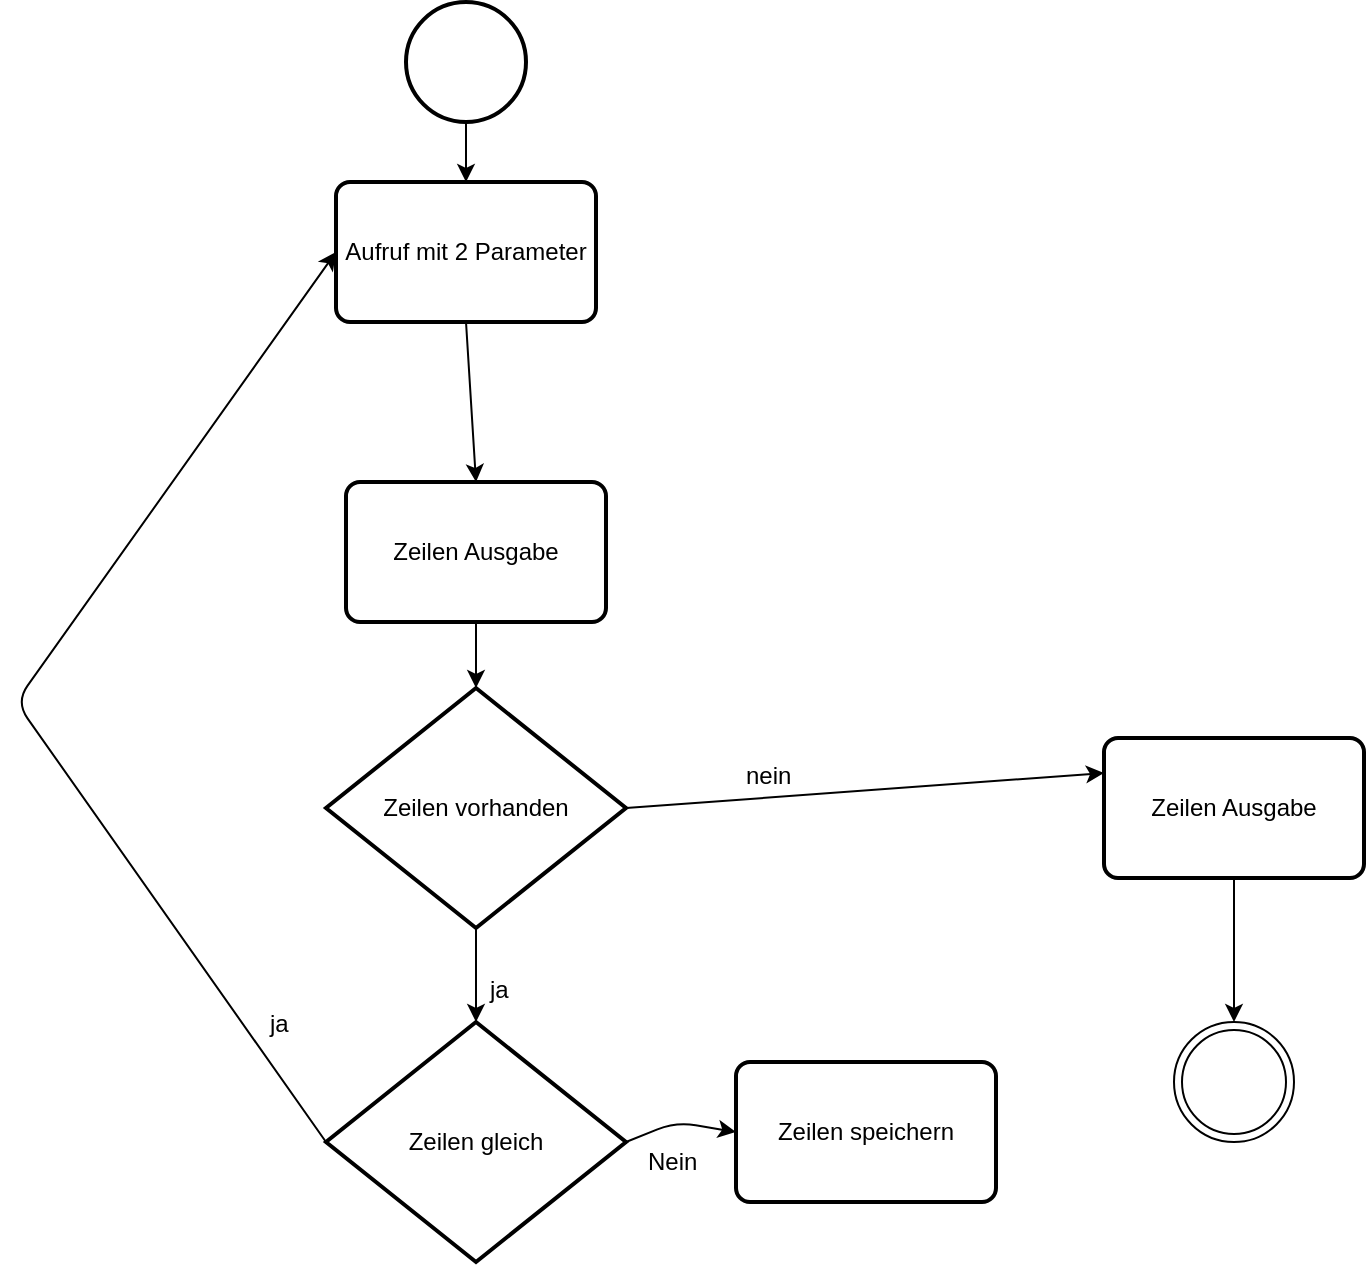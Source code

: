 <mxfile version="11.3.0" type="device" pages="1"><diagram id="PD8wA3xZNGKtnu3cTZWW" name="Page-1"><mxGraphModel dx="807" dy="987" grid="1" gridSize="10" guides="1" tooltips="1" connect="1" arrows="1" fold="1" page="1" pageScale="1" pageWidth="1169" pageHeight="827" math="0" shadow="0"><root><mxCell id="0"/><mxCell id="1" parent="0"/><mxCell id="yu-WKvZrczN9Cqj2Mykq-1" value="Zeilen vorhanden" style="strokeWidth=2;html=1;shape=mxgraph.flowchart.decision;whiteSpace=wrap;" vertex="1" parent="1"><mxGeometry x="205" y="353" width="150" height="120" as="geometry"/></mxCell><mxCell id="yu-WKvZrczN9Cqj2Mykq-2" value="Aufruf mit 2 Parameter" style="rounded=1;whiteSpace=wrap;html=1;absoluteArcSize=1;arcSize=14;strokeWidth=2;" vertex="1" parent="1"><mxGeometry x="210" y="100" width="130" height="70" as="geometry"/></mxCell><mxCell id="yu-WKvZrczN9Cqj2Mykq-3" value="" style="verticalLabelPosition=bottom;verticalAlign=top;html=1;strokeWidth=2;shape=mxgraph.flowchart.on-page_reference;" vertex="1" parent="1"><mxGeometry x="245" y="10" width="60" height="60" as="geometry"/></mxCell><mxCell id="yu-WKvZrczN9Cqj2Mykq-4" value="" style="ellipse;shape=doubleEllipse;html=1;dashed=0;whitespace=wrap;aspect=fixed;" vertex="1" parent="1"><mxGeometry x="629" y="520" width="60" height="60" as="geometry"/></mxCell><mxCell id="yu-WKvZrczN9Cqj2Mykq-5" value="Zeilen Ausgabe" style="rounded=1;whiteSpace=wrap;html=1;absoluteArcSize=1;arcSize=14;strokeWidth=2;" vertex="1" parent="1"><mxGeometry x="215" y="250" width="130" height="70" as="geometry"/></mxCell><mxCell id="yu-WKvZrczN9Cqj2Mykq-6" value="Zeilen speichern" style="rounded=1;whiteSpace=wrap;html=1;absoluteArcSize=1;arcSize=14;strokeWidth=2;" vertex="1" parent="1"><mxGeometry x="410" y="540" width="130" height="70" as="geometry"/></mxCell><mxCell id="yu-WKvZrczN9Cqj2Mykq-7" value="Zeilen Ausgabe" style="rounded=1;whiteSpace=wrap;html=1;absoluteArcSize=1;arcSize=14;strokeWidth=2;" vertex="1" parent="1"><mxGeometry x="594" y="378" width="130" height="70" as="geometry"/></mxCell><mxCell id="yu-WKvZrczN9Cqj2Mykq-8" value="" style="endArrow=classic;html=1;exitX=0.5;exitY=1;exitDx=0;exitDy=0;entryX=0.5;entryY=0;entryDx=0;entryDy=0;" edge="1" parent="1" source="yu-WKvZrczN9Cqj2Mykq-2" target="yu-WKvZrczN9Cqj2Mykq-5"><mxGeometry width="50" height="50" relative="1" as="geometry"><mxPoint x="180" y="260" as="sourcePoint"/><mxPoint x="230" y="210" as="targetPoint"/></mxGeometry></mxCell><mxCell id="yu-WKvZrczN9Cqj2Mykq-9" value="" style="endArrow=classic;html=1;exitX=0.5;exitY=1;exitDx=0;exitDy=0;entryX=0.5;entryY=0;entryDx=0;entryDy=0;exitPerimeter=0;" edge="1" parent="1" source="yu-WKvZrczN9Cqj2Mykq-3" target="yu-WKvZrczN9Cqj2Mykq-2"><mxGeometry width="50" height="50" relative="1" as="geometry"><mxPoint x="285" y="180" as="sourcePoint"/><mxPoint x="290" y="260" as="targetPoint"/></mxGeometry></mxCell><mxCell id="yu-WKvZrczN9Cqj2Mykq-12" value="" style="endArrow=classic;html=1;exitX=0.5;exitY=1;exitDx=0;exitDy=0;entryX=0.5;entryY=0;entryDx=0;entryDy=0;entryPerimeter=0;" edge="1" parent="1" source="yu-WKvZrczN9Cqj2Mykq-5" target="yu-WKvZrczN9Cqj2Mykq-1"><mxGeometry width="50" height="50" relative="1" as="geometry"><mxPoint x="285" y="180" as="sourcePoint"/><mxPoint x="290" y="260" as="targetPoint"/></mxGeometry></mxCell><mxCell id="yu-WKvZrczN9Cqj2Mykq-13" value="" style="endArrow=classic;html=1;exitX=1;exitY=0.5;exitDx=0;exitDy=0;exitPerimeter=0;entryX=0;entryY=0.25;entryDx=0;entryDy=0;" edge="1" parent="1" source="yu-WKvZrczN9Cqj2Mykq-1" target="yu-WKvZrczN9Cqj2Mykq-7"><mxGeometry width="50" height="50" relative="1" as="geometry"><mxPoint x="430" y="310" as="sourcePoint"/><mxPoint x="480" y="260" as="targetPoint"/></mxGeometry></mxCell><mxCell id="yu-WKvZrczN9Cqj2Mykq-14" value="Zeilen gleich" style="strokeWidth=2;html=1;shape=mxgraph.flowchart.decision;whiteSpace=wrap;" vertex="1" parent="1"><mxGeometry x="205" y="520" width="150" height="120" as="geometry"/></mxCell><mxCell id="yu-WKvZrczN9Cqj2Mykq-15" value="" style="endArrow=classic;html=1;exitX=0.5;exitY=1;exitDx=0;exitDy=0;exitPerimeter=0;entryX=0.5;entryY=0;entryDx=0;entryDy=0;entryPerimeter=0;" edge="1" parent="1" source="yu-WKvZrczN9Cqj2Mykq-1" target="yu-WKvZrczN9Cqj2Mykq-14"><mxGeometry width="50" height="50" relative="1" as="geometry"><mxPoint x="290" y="330" as="sourcePoint"/><mxPoint x="300" y="520" as="targetPoint"/></mxGeometry></mxCell><mxCell id="yu-WKvZrczN9Cqj2Mykq-16" value="" style="endArrow=classic;html=1;exitX=1;exitY=0.5;exitDx=0;exitDy=0;exitPerimeter=0;entryX=0;entryY=0.5;entryDx=0;entryDy=0;" edge="1" parent="1" source="yu-WKvZrczN9Cqj2Mykq-14" target="yu-WKvZrczN9Cqj2Mykq-6"><mxGeometry width="50" height="50" relative="1" as="geometry"><mxPoint x="290" y="483" as="sourcePoint"/><mxPoint x="290" y="530" as="targetPoint"/><Array as="points"><mxPoint x="380" y="570"/></Array></mxGeometry></mxCell><mxCell id="yu-WKvZrczN9Cqj2Mykq-17" value="" style="endArrow=classic;html=1;exitX=0.5;exitY=1;exitDx=0;exitDy=0;entryX=0.5;entryY=0;entryDx=0;entryDy=0;" edge="1" parent="1" source="yu-WKvZrczN9Cqj2Mykq-7" target="yu-WKvZrczN9Cqj2Mykq-4"><mxGeometry width="50" height="50" relative="1" as="geometry"><mxPoint x="365" y="590" as="sourcePoint"/><mxPoint x="420" y="585" as="targetPoint"/></mxGeometry></mxCell><mxCell id="yu-WKvZrczN9Cqj2Mykq-18" value="" style="endArrow=classic;html=1;exitX=0;exitY=0.5;exitDx=0;exitDy=0;exitPerimeter=0;entryX=0;entryY=0.5;entryDx=0;entryDy=0;" edge="1" parent="1" source="yu-WKvZrczN9Cqj2Mykq-14" target="yu-WKvZrczN9Cqj2Mykq-2"><mxGeometry width="50" height="50" relative="1" as="geometry"><mxPoint x="365" y="423" as="sourcePoint"/><mxPoint x="604" y="405.5" as="targetPoint"/><Array as="points"><mxPoint x="50" y="360"/></Array></mxGeometry></mxCell><mxCell id="yu-WKvZrczN9Cqj2Mykq-19" value="Nein" style="text;html=1;resizable=0;points=[];autosize=1;align=left;verticalAlign=top;spacingTop=-4;" vertex="1" parent="1"><mxGeometry x="364" y="580" width="40" height="20" as="geometry"/></mxCell><mxCell id="yu-WKvZrczN9Cqj2Mykq-20" value="ja" style="text;html=1;resizable=0;points=[];autosize=1;align=left;verticalAlign=top;spacingTop=-4;" vertex="1" parent="1"><mxGeometry x="175" y="511" width="20" height="20" as="geometry"/></mxCell><mxCell id="yu-WKvZrczN9Cqj2Mykq-21" value="nein" style="text;html=1;resizable=0;points=[];autosize=1;align=left;verticalAlign=top;spacingTop=-4;" vertex="1" parent="1"><mxGeometry x="413" y="387" width="40" height="20" as="geometry"/></mxCell><mxCell id="yu-WKvZrczN9Cqj2Mykq-22" value="ja" style="text;html=1;resizable=0;points=[];autosize=1;align=left;verticalAlign=top;spacingTop=-4;" vertex="1" parent="1"><mxGeometry x="285" y="494" width="20" height="20" as="geometry"/></mxCell></root></mxGraphModel></diagram></mxfile>